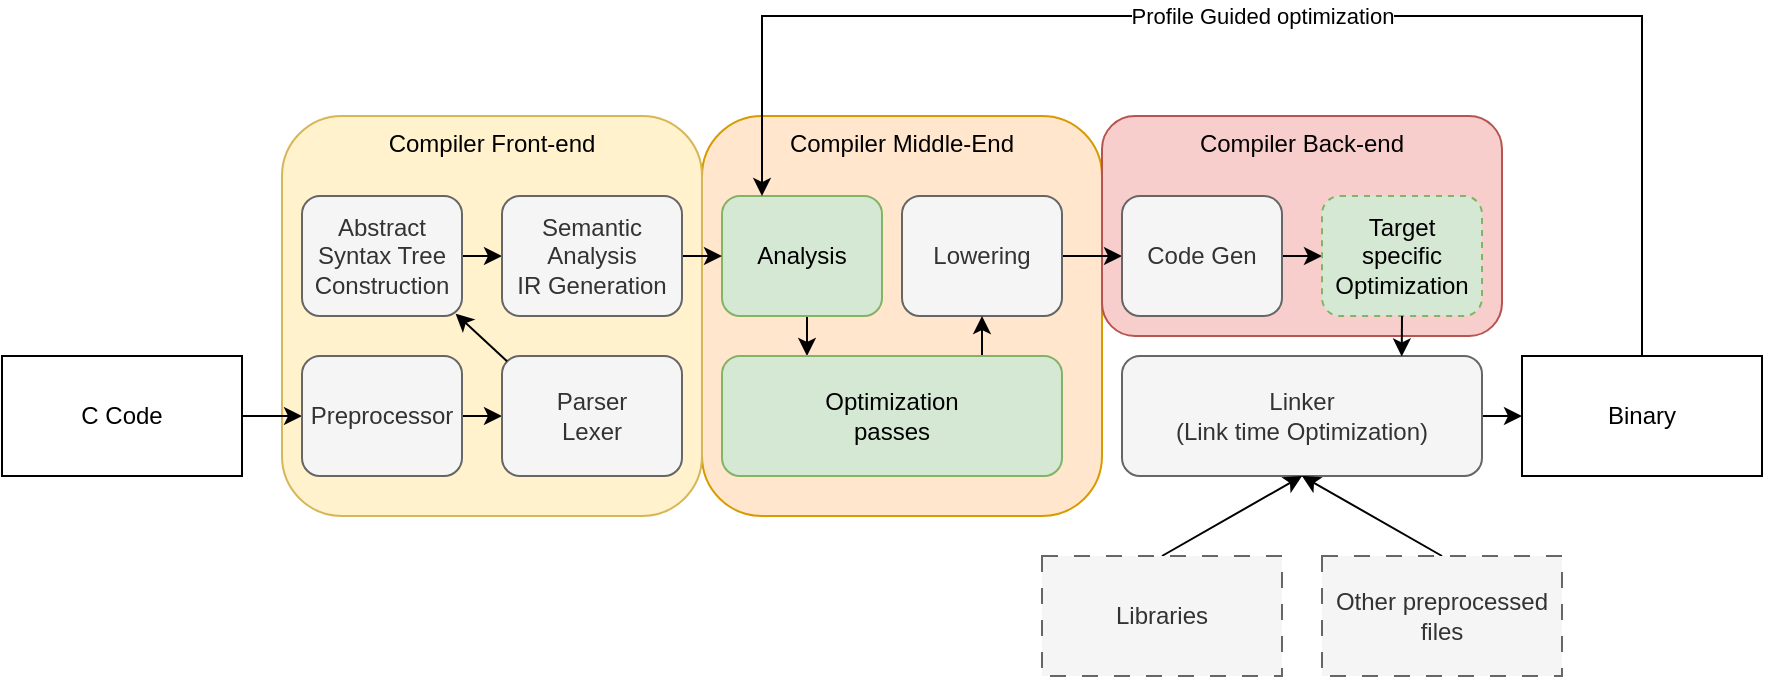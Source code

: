 <mxfile version="27.2.0">
  <diagram name="Page-1" id="Z8xAweuGRpCw51oKIr_d">
    <mxGraphModel dx="983" dy="550" grid="1" gridSize="10" guides="1" tooltips="1" connect="1" arrows="1" fold="1" page="1" pageScale="1" pageWidth="850" pageHeight="1100" math="0" shadow="0">
      <root>
        <mxCell id="0" />
        <mxCell id="1" parent="0" />
        <mxCell id="XnmA7MXTA0rQ7lsBsSYc-9" value="Compiler Middle-End" style="rounded=1;whiteSpace=wrap;html=1;fillColor=#ffe6cc;strokeColor=#d79b00;verticalAlign=top;" vertex="1" parent="1">
          <mxGeometry x="420" y="200" width="200" height="200" as="geometry" />
        </mxCell>
        <mxCell id="XnmA7MXTA0rQ7lsBsSYc-6" value="Compiler Front-end" style="rounded=1;whiteSpace=wrap;html=1;fillColor=#fff2cc;strokeColor=#d6b656;verticalAlign=top;" vertex="1" parent="1">
          <mxGeometry x="210" y="200" width="210" height="200" as="geometry" />
        </mxCell>
        <mxCell id="XnmA7MXTA0rQ7lsBsSYc-29" style="edgeStyle=orthogonalEdgeStyle;rounded=0;orthogonalLoop=1;jettySize=auto;html=1;exitX=1;exitY=0.5;exitDx=0;exitDy=0;entryX=0;entryY=0.5;entryDx=0;entryDy=0;" edge="1" parent="1" source="XnmA7MXTA0rQ7lsBsSYc-1" target="XnmA7MXTA0rQ7lsBsSYc-2">
          <mxGeometry relative="1" as="geometry" />
        </mxCell>
        <mxCell id="XnmA7MXTA0rQ7lsBsSYc-1" value="C Code" style="rounded=0;whiteSpace=wrap;html=1;" vertex="1" parent="1">
          <mxGeometry x="70" y="320" width="120" height="60" as="geometry" />
        </mxCell>
        <mxCell id="XnmA7MXTA0rQ7lsBsSYc-7" style="edgeStyle=orthogonalEdgeStyle;rounded=0;orthogonalLoop=1;jettySize=auto;html=1;exitX=1;exitY=0.5;exitDx=0;exitDy=0;entryX=0;entryY=0.5;entryDx=0;entryDy=0;" edge="1" parent="1" source="XnmA7MXTA0rQ7lsBsSYc-2" target="XnmA7MXTA0rQ7lsBsSYc-3">
          <mxGeometry relative="1" as="geometry" />
        </mxCell>
        <mxCell id="XnmA7MXTA0rQ7lsBsSYc-2" value="Preprocessor" style="rounded=1;whiteSpace=wrap;html=1;fillColor=#f5f5f5;fontColor=#333333;strokeColor=#666666;" vertex="1" parent="1">
          <mxGeometry x="220" y="320" width="80" height="60" as="geometry" />
        </mxCell>
        <mxCell id="XnmA7MXTA0rQ7lsBsSYc-3" value="&lt;div&gt;Parser&lt;br&gt;Lexer&lt;/div&gt;" style="rounded=1;whiteSpace=wrap;html=1;fillColor=#f5f5f5;fontColor=#333333;strokeColor=#666666;" vertex="1" parent="1">
          <mxGeometry x="320" y="320" width="90" height="60" as="geometry" />
        </mxCell>
        <mxCell id="XnmA7MXTA0rQ7lsBsSYc-27" style="edgeStyle=orthogonalEdgeStyle;rounded=0;orthogonalLoop=1;jettySize=auto;html=1;exitX=1;exitY=0.5;exitDx=0;exitDy=0;entryX=0;entryY=0.5;entryDx=0;entryDy=0;" edge="1" parent="1" source="XnmA7MXTA0rQ7lsBsSYc-5" target="XnmA7MXTA0rQ7lsBsSYc-25">
          <mxGeometry relative="1" as="geometry" />
        </mxCell>
        <mxCell id="XnmA7MXTA0rQ7lsBsSYc-5" value="&lt;div&gt;Abstract Syntax Tree&lt;/div&gt;&lt;div&gt;Construction&lt;/div&gt;" style="rounded=1;whiteSpace=wrap;html=1;fillColor=#f5f5f5;fontColor=#333333;strokeColor=#666666;" vertex="1" parent="1">
          <mxGeometry x="220" y="240" width="80" height="60" as="geometry" />
        </mxCell>
        <mxCell id="XnmA7MXTA0rQ7lsBsSYc-10" value="Compiler Back-end" style="rounded=1;whiteSpace=wrap;html=1;fillColor=#f8cecc;strokeColor=#b85450;verticalAlign=top;" vertex="1" parent="1">
          <mxGeometry x="620" y="200" width="200" height="110" as="geometry" />
        </mxCell>
        <mxCell id="XnmA7MXTA0rQ7lsBsSYc-17" style="edgeStyle=orthogonalEdgeStyle;rounded=0;orthogonalLoop=1;jettySize=auto;html=1;exitX=0.5;exitY=1;exitDx=0;exitDy=0;entryX=0.25;entryY=0;entryDx=0;entryDy=0;" edge="1" parent="1" source="XnmA7MXTA0rQ7lsBsSYc-11" target="XnmA7MXTA0rQ7lsBsSYc-14">
          <mxGeometry relative="1" as="geometry" />
        </mxCell>
        <mxCell id="XnmA7MXTA0rQ7lsBsSYc-11" value="Analysis" style="rounded=1;whiteSpace=wrap;html=1;fillColor=#d5e8d4;strokeColor=#82b366;" vertex="1" parent="1">
          <mxGeometry x="430" y="240" width="80" height="60" as="geometry" />
        </mxCell>
        <mxCell id="XnmA7MXTA0rQ7lsBsSYc-30" style="edgeStyle=orthogonalEdgeStyle;rounded=0;orthogonalLoop=1;jettySize=auto;html=1;exitX=1;exitY=0.5;exitDx=0;exitDy=0;entryX=0;entryY=0.5;entryDx=0;entryDy=0;" edge="1" parent="1" source="XnmA7MXTA0rQ7lsBsSYc-12" target="XnmA7MXTA0rQ7lsBsSYc-21">
          <mxGeometry relative="1" as="geometry" />
        </mxCell>
        <mxCell id="XnmA7MXTA0rQ7lsBsSYc-12" value="Lowering" style="rounded=1;whiteSpace=wrap;html=1;fillColor=#f5f5f5;fontColor=#333333;strokeColor=#666666;" vertex="1" parent="1">
          <mxGeometry x="520" y="240" width="80" height="60" as="geometry" />
        </mxCell>
        <mxCell id="XnmA7MXTA0rQ7lsBsSYc-18" style="edgeStyle=orthogonalEdgeStyle;rounded=0;orthogonalLoop=1;jettySize=auto;html=1;exitX=0.75;exitY=0;exitDx=0;exitDy=0;entryX=0.5;entryY=1;entryDx=0;entryDy=0;" edge="1" parent="1" source="XnmA7MXTA0rQ7lsBsSYc-14" target="XnmA7MXTA0rQ7lsBsSYc-12">
          <mxGeometry relative="1" as="geometry" />
        </mxCell>
        <mxCell id="XnmA7MXTA0rQ7lsBsSYc-14" value="&lt;div&gt;Optimization&lt;/div&gt;&lt;div&gt;passes&lt;/div&gt;" style="rounded=1;whiteSpace=wrap;html=1;fillColor=#d5e8d4;strokeColor=#82b366;" vertex="1" parent="1">
          <mxGeometry x="430" y="320" width="170" height="60" as="geometry" />
        </mxCell>
        <mxCell id="XnmA7MXTA0rQ7lsBsSYc-35" style="edgeStyle=orthogonalEdgeStyle;rounded=0;orthogonalLoop=1;jettySize=auto;html=1;exitX=1;exitY=0.5;exitDx=0;exitDy=0;entryX=0;entryY=0.5;entryDx=0;entryDy=0;" edge="1" parent="1" source="XnmA7MXTA0rQ7lsBsSYc-21" target="XnmA7MXTA0rQ7lsBsSYc-22">
          <mxGeometry relative="1" as="geometry" />
        </mxCell>
        <mxCell id="XnmA7MXTA0rQ7lsBsSYc-21" value="Code Gen" style="rounded=1;whiteSpace=wrap;html=1;fillColor=#f5f5f5;fontColor=#333333;strokeColor=#666666;" vertex="1" parent="1">
          <mxGeometry x="630" y="240" width="80" height="60" as="geometry" />
        </mxCell>
        <mxCell id="XnmA7MXTA0rQ7lsBsSYc-22" value="&lt;div&gt;Target&lt;/div&gt;&lt;div&gt;specific&lt;/div&gt;&lt;div&gt;Optimization&lt;/div&gt;" style="rounded=1;whiteSpace=wrap;html=1;fillColor=#d5e8d4;strokeColor=#82b366;dashed=1;" vertex="1" parent="1">
          <mxGeometry x="730" y="240" width="80" height="60" as="geometry" />
        </mxCell>
        <mxCell id="XnmA7MXTA0rQ7lsBsSYc-37" style="edgeStyle=orthogonalEdgeStyle;rounded=0;orthogonalLoop=1;jettySize=auto;html=1;exitX=1;exitY=0.5;exitDx=0;exitDy=0;entryX=0;entryY=0.5;entryDx=0;entryDy=0;" edge="1" parent="1" source="XnmA7MXTA0rQ7lsBsSYc-23" target="XnmA7MXTA0rQ7lsBsSYc-24">
          <mxGeometry relative="1" as="geometry" />
        </mxCell>
        <mxCell id="XnmA7MXTA0rQ7lsBsSYc-23" value="&lt;div&gt;Linker&lt;br&gt;(Link time Optimization)&lt;/div&gt;" style="rounded=1;whiteSpace=wrap;html=1;fillColor=#f5f5f5;fontColor=#333333;strokeColor=#666666;" vertex="1" parent="1">
          <mxGeometry x="630" y="320" width="180" height="60" as="geometry" />
        </mxCell>
        <mxCell id="XnmA7MXTA0rQ7lsBsSYc-45" style="edgeStyle=orthogonalEdgeStyle;rounded=0;orthogonalLoop=1;jettySize=auto;html=1;exitX=0.5;exitY=0;exitDx=0;exitDy=0;entryX=0.25;entryY=0;entryDx=0;entryDy=0;" edge="1" parent="1" source="XnmA7MXTA0rQ7lsBsSYc-24" target="XnmA7MXTA0rQ7lsBsSYc-11">
          <mxGeometry relative="1" as="geometry">
            <Array as="points">
              <mxPoint x="890" y="150" />
              <mxPoint x="450" y="150" />
            </Array>
          </mxGeometry>
        </mxCell>
        <mxCell id="XnmA7MXTA0rQ7lsBsSYc-46" value="Profile Guided optimization" style="edgeLabel;html=1;align=center;verticalAlign=middle;resizable=0;points=[];" vertex="1" connectable="0" parent="XnmA7MXTA0rQ7lsBsSYc-45">
          <mxGeometry x="0.38" y="-2" relative="1" as="geometry">
            <mxPoint x="123" y="2" as="offset" />
          </mxGeometry>
        </mxCell>
        <mxCell id="XnmA7MXTA0rQ7lsBsSYc-24" value="Binary" style="rounded=0;whiteSpace=wrap;html=1;" vertex="1" parent="1">
          <mxGeometry x="830" y="320" width="120" height="60" as="geometry" />
        </mxCell>
        <mxCell id="XnmA7MXTA0rQ7lsBsSYc-28" style="edgeStyle=orthogonalEdgeStyle;rounded=0;orthogonalLoop=1;jettySize=auto;html=1;exitX=1;exitY=0.5;exitDx=0;exitDy=0;entryX=0;entryY=0.5;entryDx=0;entryDy=0;" edge="1" parent="1" source="XnmA7MXTA0rQ7lsBsSYc-25" target="XnmA7MXTA0rQ7lsBsSYc-11">
          <mxGeometry relative="1" as="geometry" />
        </mxCell>
        <mxCell id="XnmA7MXTA0rQ7lsBsSYc-25" value="&lt;div&gt;Semantic Analysis&lt;/div&gt;&lt;div&gt;IR Generation&lt;/div&gt;" style="rounded=1;whiteSpace=wrap;html=1;fillColor=#f5f5f5;fontColor=#333333;strokeColor=#666666;" vertex="1" parent="1">
          <mxGeometry x="320" y="240" width="90" height="60" as="geometry" />
        </mxCell>
        <mxCell id="XnmA7MXTA0rQ7lsBsSYc-26" value="" style="endArrow=classic;html=1;rounded=0;exitX=0.028;exitY=0.043;exitDx=0;exitDy=0;exitPerimeter=0;entryX=0.96;entryY=0.981;entryDx=0;entryDy=0;entryPerimeter=0;" edge="1" parent="1" source="XnmA7MXTA0rQ7lsBsSYc-3" target="XnmA7MXTA0rQ7lsBsSYc-5">
          <mxGeometry width="50" height="50" relative="1" as="geometry">
            <mxPoint x="350" y="360" as="sourcePoint" />
            <mxPoint x="400" y="310" as="targetPoint" />
          </mxGeometry>
        </mxCell>
        <mxCell id="XnmA7MXTA0rQ7lsBsSYc-39" style="edgeStyle=orthogonalEdgeStyle;rounded=0;orthogonalLoop=1;jettySize=auto;html=1;exitX=0.5;exitY=1;exitDx=0;exitDy=0;entryX=0.777;entryY=0.004;entryDx=0;entryDy=0;entryPerimeter=0;" edge="1" parent="1" source="XnmA7MXTA0rQ7lsBsSYc-22" target="XnmA7MXTA0rQ7lsBsSYc-23">
          <mxGeometry relative="1" as="geometry" />
        </mxCell>
        <mxCell id="XnmA7MXTA0rQ7lsBsSYc-42" style="rounded=0;orthogonalLoop=1;jettySize=auto;html=1;exitX=0.5;exitY=0;exitDx=0;exitDy=0;entryX=0.5;entryY=1;entryDx=0;entryDy=0;" edge="1" parent="1" source="XnmA7MXTA0rQ7lsBsSYc-40" target="XnmA7MXTA0rQ7lsBsSYc-23">
          <mxGeometry relative="1" as="geometry" />
        </mxCell>
        <mxCell id="XnmA7MXTA0rQ7lsBsSYc-40" value="Libraries" style="rounded=0;whiteSpace=wrap;html=1;fillColor=#f5f5f5;fontColor=#333333;strokeColor=#666666;dashed=1;dashPattern=8 8;" vertex="1" parent="1">
          <mxGeometry x="590" y="420" width="120" height="60" as="geometry" />
        </mxCell>
        <mxCell id="XnmA7MXTA0rQ7lsBsSYc-43" style="rounded=0;orthogonalLoop=1;jettySize=auto;html=1;exitX=0.5;exitY=0;exitDx=0;exitDy=0;entryX=0.5;entryY=1;entryDx=0;entryDy=0;" edge="1" parent="1" source="XnmA7MXTA0rQ7lsBsSYc-41" target="XnmA7MXTA0rQ7lsBsSYc-23">
          <mxGeometry relative="1" as="geometry" />
        </mxCell>
        <mxCell id="XnmA7MXTA0rQ7lsBsSYc-41" value="&lt;div&gt;Other preprocessed&lt;/div&gt;&lt;div&gt;files&lt;/div&gt;" style="rounded=0;whiteSpace=wrap;html=1;fillColor=#f5f5f5;fontColor=#333333;strokeColor=#666666;dashed=1;dashPattern=8 8;" vertex="1" parent="1">
          <mxGeometry x="730" y="420" width="120" height="60" as="geometry" />
        </mxCell>
      </root>
    </mxGraphModel>
  </diagram>
</mxfile>
